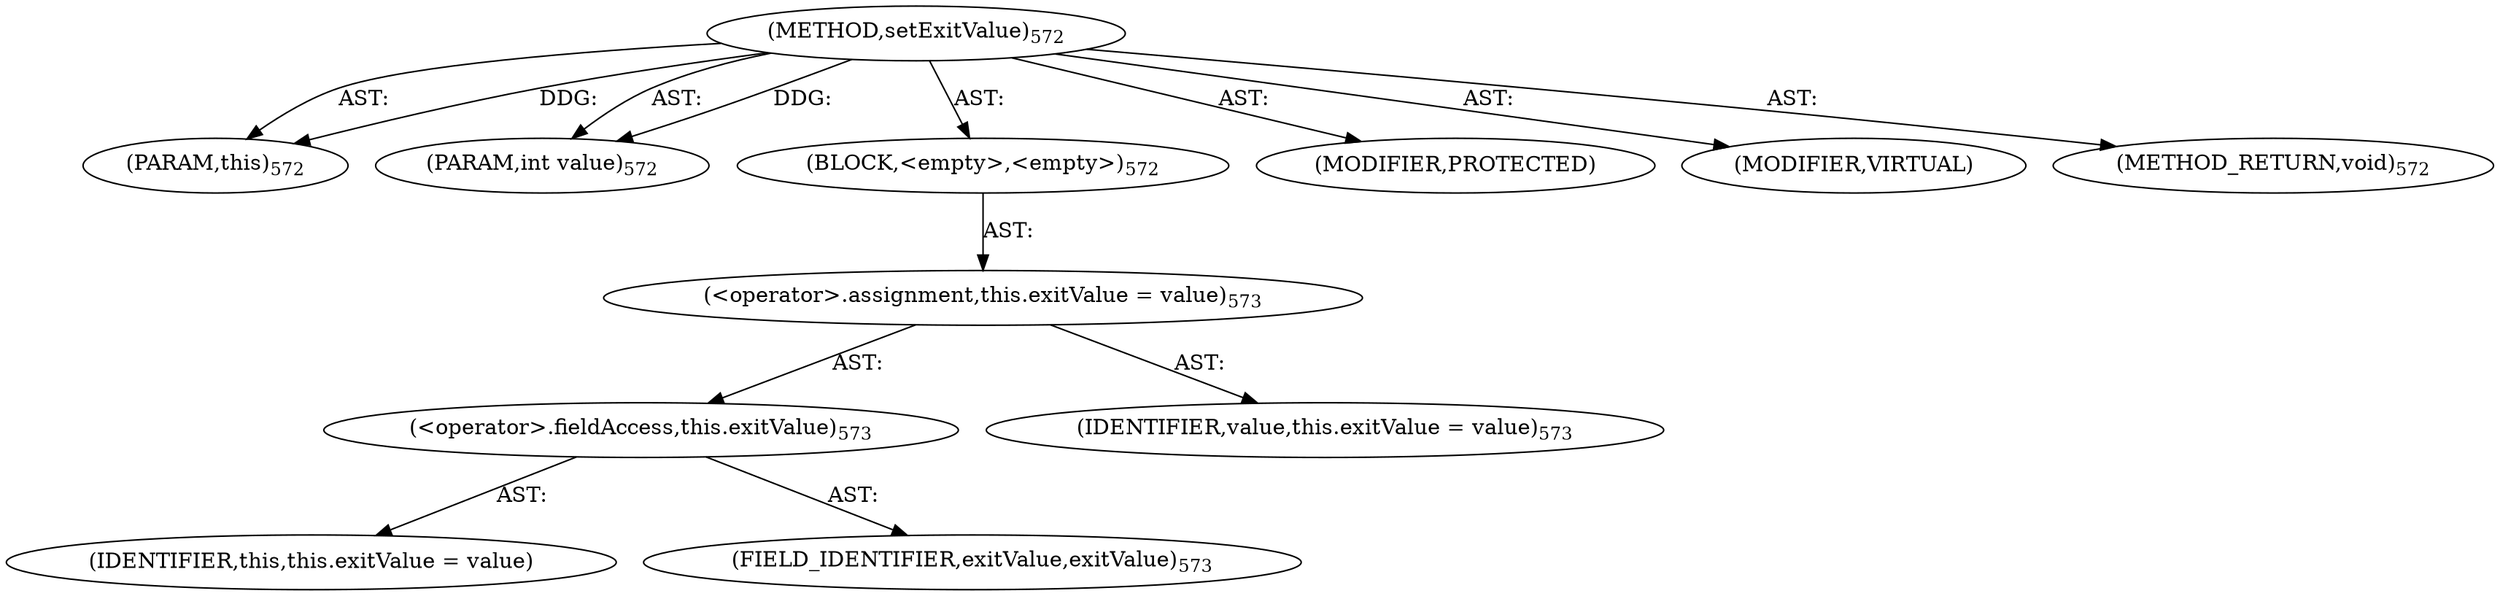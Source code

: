 digraph "setExitValue" {  
"111669149716" [label = <(METHOD,setExitValue)<SUB>572</SUB>> ]
"115964117045" [label = <(PARAM,this)<SUB>572</SUB>> ]
"115964117046" [label = <(PARAM,int value)<SUB>572</SUB>> ]
"25769803852" [label = <(BLOCK,&lt;empty&gt;,&lt;empty&gt;)<SUB>572</SUB>> ]
"30064771306" [label = <(&lt;operator&gt;.assignment,this.exitValue = value)<SUB>573</SUB>> ]
"30064771307" [label = <(&lt;operator&gt;.fieldAccess,this.exitValue)<SUB>573</SUB>> ]
"68719476934" [label = <(IDENTIFIER,this,this.exitValue = value)> ]
"55834574909" [label = <(FIELD_IDENTIFIER,exitValue,exitValue)<SUB>573</SUB>> ]
"68719476935" [label = <(IDENTIFIER,value,this.exitValue = value)<SUB>573</SUB>> ]
"133143986238" [label = <(MODIFIER,PROTECTED)> ]
"133143986239" [label = <(MODIFIER,VIRTUAL)> ]
"128849018900" [label = <(METHOD_RETURN,void)<SUB>572</SUB>> ]
  "111669149716" -> "115964117045"  [ label = "AST: "] 
  "111669149716" -> "115964117046"  [ label = "AST: "] 
  "111669149716" -> "25769803852"  [ label = "AST: "] 
  "111669149716" -> "133143986238"  [ label = "AST: "] 
  "111669149716" -> "133143986239"  [ label = "AST: "] 
  "111669149716" -> "128849018900"  [ label = "AST: "] 
  "25769803852" -> "30064771306"  [ label = "AST: "] 
  "30064771306" -> "30064771307"  [ label = "AST: "] 
  "30064771306" -> "68719476935"  [ label = "AST: "] 
  "30064771307" -> "68719476934"  [ label = "AST: "] 
  "30064771307" -> "55834574909"  [ label = "AST: "] 
  "111669149716" -> "115964117045"  [ label = "DDG: "] 
  "111669149716" -> "115964117046"  [ label = "DDG: "] 
}
